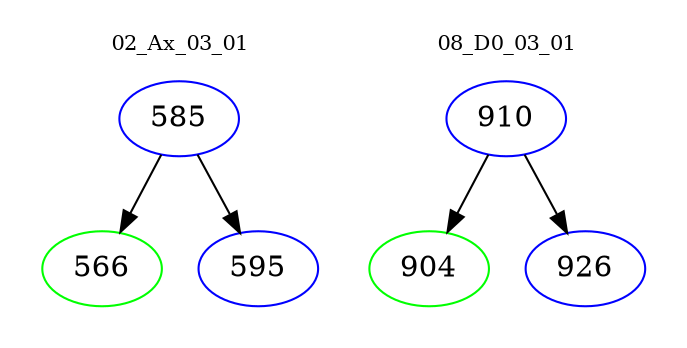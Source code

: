 digraph{
subgraph cluster_0 {
color = white
label = "02_Ax_03_01";
fontsize=10;
T0_585 [label="585", color="blue"]
T0_585 -> T0_566 [color="black"]
T0_566 [label="566", color="green"]
T0_585 -> T0_595 [color="black"]
T0_595 [label="595", color="blue"]
}
subgraph cluster_1 {
color = white
label = "08_D0_03_01";
fontsize=10;
T1_910 [label="910", color="blue"]
T1_910 -> T1_904 [color="black"]
T1_904 [label="904", color="green"]
T1_910 -> T1_926 [color="black"]
T1_926 [label="926", color="blue"]
}
}
